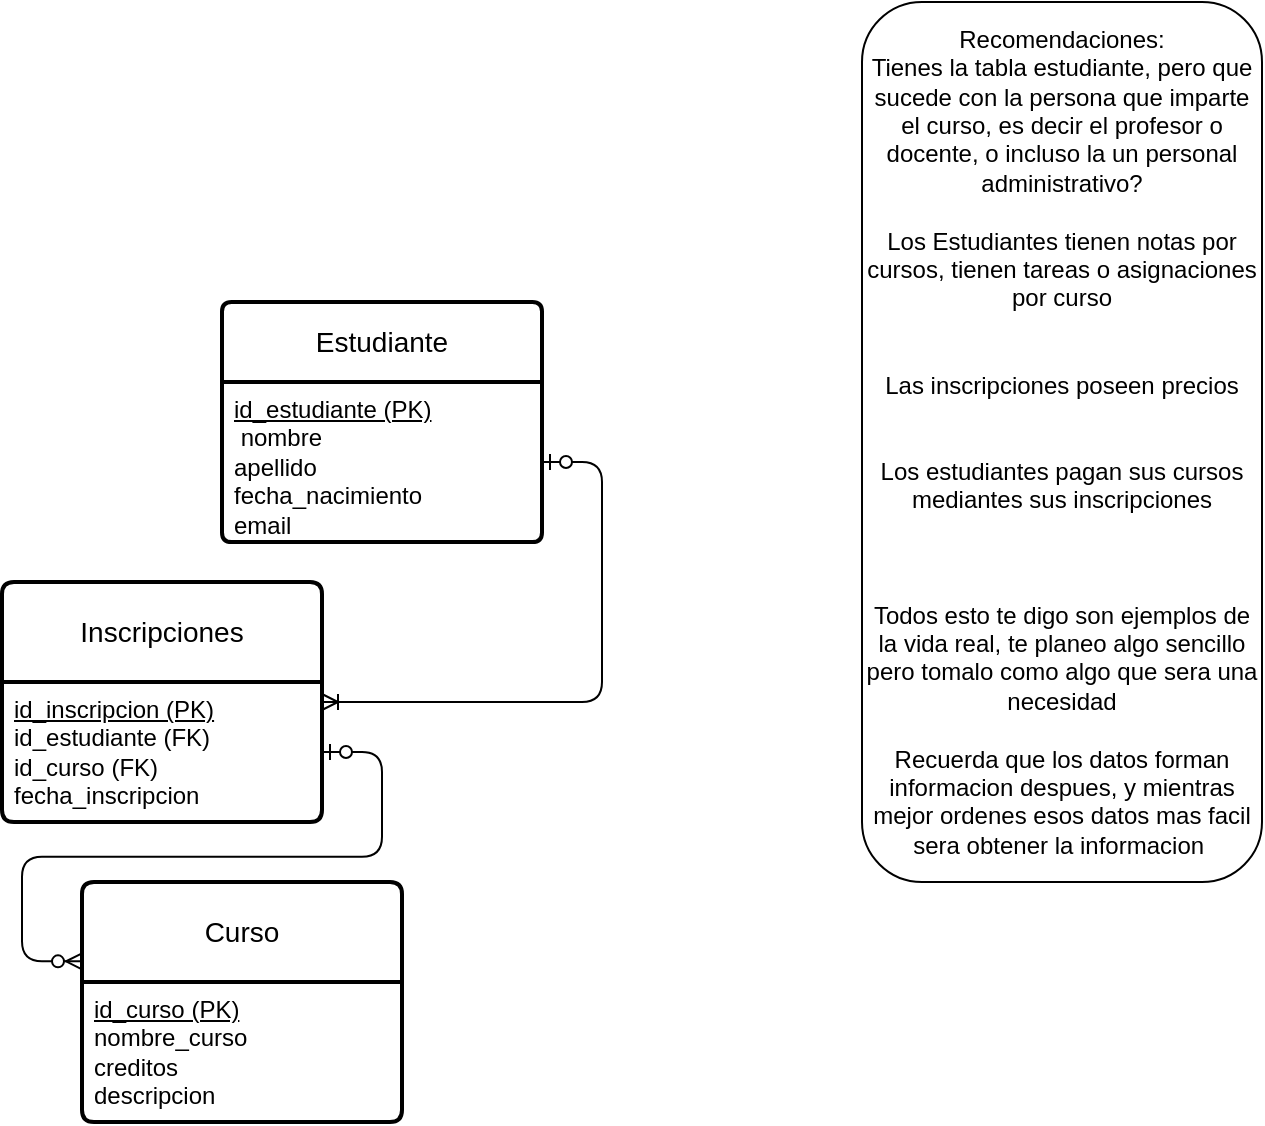 <mxfile version="27.0.9">
  <diagram id="Q_gnbKTeyiXWPWC7qA7N" name="Página-1">
    <mxGraphModel dx="1426" dy="841" grid="1" gridSize="10" guides="1" tooltips="1" connect="1" arrows="1" fold="1" page="1" pageScale="1" pageWidth="827" pageHeight="1169" math="0" shadow="0">
      <root>
        <mxCell id="0" />
        <mxCell id="1" parent="0" />
        <mxCell id="10" value="Estudiante" style="swimlane;childLayout=stackLayout;horizontal=1;startSize=40;horizontalStack=0;rounded=1;fontSize=14;fontStyle=0;strokeWidth=2;resizeParent=0;resizeLast=1;shadow=0;dashed=0;align=center;arcSize=4;whiteSpace=wrap;html=1;" parent="1" vertex="1">
          <mxGeometry x="280" y="200" width="160" height="120" as="geometry" />
        </mxCell>
        <mxCell id="11" value="&lt;u&gt;id_estudiante (PK)&lt;/u&gt;&lt;div&gt;&amp;nbsp;nombre&lt;br&gt;apellido&amp;nbsp;&lt;/div&gt;&lt;div&gt;fecha_nacimiento&lt;span style=&quot;background-color: transparent;&quot;&gt;&amp;nbsp;&lt;/span&gt;&lt;/div&gt;&lt;div&gt;&lt;span style=&quot;background-color: transparent;&quot;&gt;email&lt;/span&gt;&lt;/div&gt;" style="align=left;strokeColor=none;fillColor=none;spacingLeft=4;fontSize=12;verticalAlign=top;resizable=0;rotatable=0;part=1;html=1;" parent="10" vertex="1">
          <mxGeometry y="40" width="160" height="80" as="geometry" />
        </mxCell>
        <mxCell id="12" value="Curso" style="swimlane;childLayout=stackLayout;horizontal=1;startSize=50;horizontalStack=0;rounded=1;fontSize=14;fontStyle=0;strokeWidth=2;resizeParent=0;resizeLast=1;shadow=0;dashed=0;align=center;arcSize=4;whiteSpace=wrap;html=1;" parent="1" vertex="1">
          <mxGeometry x="210" y="490" width="160" height="120" as="geometry" />
        </mxCell>
        <mxCell id="20" value="&lt;u&gt;id_curso (PK)&lt;br&gt;&lt;/u&gt;nombre_curso&lt;br&gt;creditos&lt;br&gt;descripcion" style="align=left;strokeColor=none;fillColor=none;spacingLeft=4;fontSize=12;verticalAlign=top;resizable=0;rotatable=0;part=1;html=1;" parent="12" vertex="1">
          <mxGeometry y="50" width="160" height="70" as="geometry" />
        </mxCell>
        <mxCell id="14" value="Inscripciones" style="swimlane;childLayout=stackLayout;horizontal=1;startSize=50;horizontalStack=0;rounded=1;fontSize=14;fontStyle=0;strokeWidth=2;resizeParent=0;resizeLast=1;shadow=0;dashed=0;align=center;arcSize=4;whiteSpace=wrap;html=1;" parent="1" vertex="1">
          <mxGeometry x="170" y="340" width="160" height="120" as="geometry" />
        </mxCell>
        <mxCell id="15" value="&lt;u&gt;id_inscripcion (PK)&lt;br&gt;&lt;/u&gt;id_estudiante (FK)&lt;br&gt;id_curso (FK)&lt;br&gt;fecha_inscripcion" style="align=left;strokeColor=none;fillColor=none;spacingLeft=4;fontSize=12;verticalAlign=top;resizable=0;rotatable=0;part=1;html=1;" parent="14" vertex="1">
          <mxGeometry y="50" width="160" height="70" as="geometry" />
        </mxCell>
        <mxCell id="17" value="" style="edgeStyle=entityRelationEdgeStyle;fontSize=12;html=1;endArrow=ERoneToMany;startArrow=ERzeroToOne;" parent="1" target="14" edge="1">
          <mxGeometry width="100" height="100" relative="1" as="geometry">
            <mxPoint x="440" y="280" as="sourcePoint" />
            <mxPoint x="540" y="180" as="targetPoint" />
          </mxGeometry>
        </mxCell>
        <mxCell id="24" value="" style="edgeStyle=entityRelationEdgeStyle;fontSize=12;html=1;endArrow=ERzeroToMany;startArrow=ERzeroToOne;entryX=0.613;entryY=-0.003;entryDx=0;entryDy=0;entryPerimeter=0;exitX=1;exitY=0.5;exitDx=0;exitDy=0;" parent="1" source="15" edge="1">
          <mxGeometry width="100" height="100" relative="1" as="geometry">
            <mxPoint x="332.0" y="380" as="sourcePoint" />
            <mxPoint x="210.0" y="529.68" as="targetPoint" />
            <Array as="points">
              <mxPoint x="281.92" y="410.04" />
              <mxPoint x="221.92" y="530.04" />
              <mxPoint x="251.92" y="510.04" />
            </Array>
          </mxGeometry>
        </mxCell>
        <mxCell id="g6a8Jk8DfP_0UPSZ03IK-24" value="Recomendaciones:&lt;div&gt;Tienes la tabla estudiante, pero que sucede con la persona que imparte el curso, es decir el profesor o docente, o incluso la un personal administrativo?&lt;/div&gt;&lt;div&gt;&lt;br&gt;&lt;/div&gt;&lt;div&gt;Los Estudiantes tienen notas por cursos, tienen tareas o asignaciones por curso&lt;/div&gt;&lt;div&gt;&lt;br&gt;&lt;/div&gt;&lt;div&gt;&lt;br&gt;&lt;/div&gt;&lt;div&gt;Las inscripciones poseen precios&lt;/div&gt;&lt;div&gt;&lt;br&gt;&lt;/div&gt;&lt;div&gt;&lt;br&gt;&lt;/div&gt;&lt;div&gt;Los estudiantes pagan sus cursos mediantes sus inscripciones&lt;/div&gt;&lt;div&gt;&lt;br&gt;&lt;/div&gt;&lt;div&gt;&lt;br&gt;&lt;/div&gt;&lt;div&gt;&lt;br&gt;&lt;/div&gt;&lt;div&gt;Todos esto te digo son ejemplos de la vida real, te planeo algo sencillo pero tomalo como algo que sera una necesidad&lt;/div&gt;&lt;div&gt;&lt;br&gt;&lt;/div&gt;&lt;div&gt;&lt;span style=&quot;background-color: transparent; color: light-dark(rgb(0, 0, 0), rgb(255, 255, 255));&quot;&gt;Recuerda que los datos forman informacion despues, y mientras mejor ordenes esos datos mas facil sera obtener la informacion&amp;nbsp;&lt;/span&gt;&lt;/div&gt;" style="rounded=1;whiteSpace=wrap;html=1;" vertex="1" parent="1">
          <mxGeometry x="600" y="50" width="200" height="440" as="geometry" />
        </mxCell>
      </root>
    </mxGraphModel>
  </diagram>
</mxfile>
